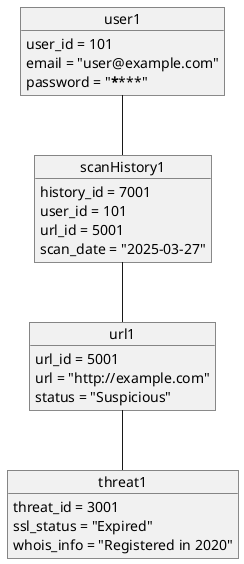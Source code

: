 @startuml
object user1 {
    user_id = 101
    email = "user@example.com"
    password = "********"
}

object url1 {
    url_id = 5001
    url = "http://example.com"
    status = "Suspicious"
}

object threat1 {
    threat_id = 3001
    ssl_status = "Expired"
    whois_info = "Registered in 2020"
}

object scanHistory1 {
    history_id = 7001
    user_id = 101
    url_id = 5001
    scan_date = "2025-03-27"
}

user1 -- scanHistory1
scanHistory1 -- url1
url1 -- threat1
@enduml

